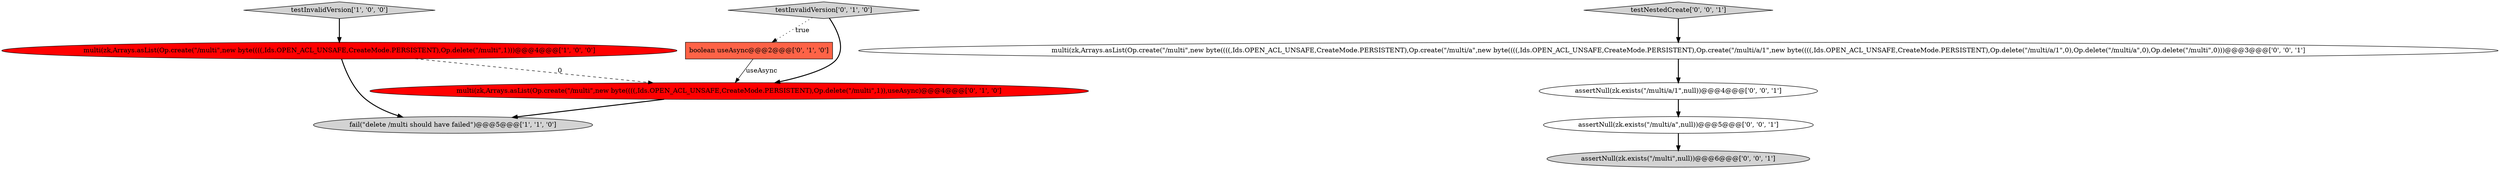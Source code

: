 digraph {
5 [style = filled, label = "multi(zk,Arrays.asList(Op.create(\"/multi\",new byte((((,Ids.OPEN_ACL_UNSAFE,CreateMode.PERSISTENT),Op.delete(\"/multi\",1)),useAsync)@@@4@@@['0', '1', '0']", fillcolor = red, shape = ellipse image = "AAA1AAABBB2BBB"];
1 [style = filled, label = "multi(zk,Arrays.asList(Op.create(\"/multi\",new byte((((,Ids.OPEN_ACL_UNSAFE,CreateMode.PERSISTENT),Op.delete(\"/multi\",1)))@@@4@@@['1', '0', '0']", fillcolor = red, shape = ellipse image = "AAA1AAABBB1BBB"];
8 [style = filled, label = "assertNull(zk.exists(\"/multi/a/1\",null))@@@4@@@['0', '0', '1']", fillcolor = white, shape = ellipse image = "AAA0AAABBB3BBB"];
7 [style = filled, label = "assertNull(zk.exists(\"/multi/a\",null))@@@5@@@['0', '0', '1']", fillcolor = white, shape = ellipse image = "AAA0AAABBB3BBB"];
3 [style = filled, label = "testInvalidVersion['0', '1', '0']", fillcolor = lightgray, shape = diamond image = "AAA0AAABBB2BBB"];
10 [style = filled, label = "testNestedCreate['0', '0', '1']", fillcolor = lightgray, shape = diamond image = "AAA0AAABBB3BBB"];
4 [style = filled, label = "boolean useAsync@@@2@@@['0', '1', '0']", fillcolor = tomato, shape = box image = "AAA1AAABBB2BBB"];
0 [style = filled, label = "fail(\"delete /multi should have failed\")@@@5@@@['1', '1', '0']", fillcolor = lightgray, shape = ellipse image = "AAA0AAABBB1BBB"];
2 [style = filled, label = "testInvalidVersion['1', '0', '0']", fillcolor = lightgray, shape = diamond image = "AAA0AAABBB1BBB"];
6 [style = filled, label = "assertNull(zk.exists(\"/multi\",null))@@@6@@@['0', '0', '1']", fillcolor = lightgray, shape = ellipse image = "AAA0AAABBB3BBB"];
9 [style = filled, label = "multi(zk,Arrays.asList(Op.create(\"/multi\",new byte((((,Ids.OPEN_ACL_UNSAFE,CreateMode.PERSISTENT),Op.create(\"/multi/a\",new byte((((,Ids.OPEN_ACL_UNSAFE,CreateMode.PERSISTENT),Op.create(\"/multi/a/1\",new byte((((,Ids.OPEN_ACL_UNSAFE,CreateMode.PERSISTENT),Op.delete(\"/multi/a/1\",0),Op.delete(\"/multi/a\",0),Op.delete(\"/multi\",0)))@@@3@@@['0', '0', '1']", fillcolor = white, shape = ellipse image = "AAA0AAABBB3BBB"];
3->4 [style = dotted, label="true"];
3->5 [style = bold, label=""];
10->9 [style = bold, label=""];
7->6 [style = bold, label=""];
1->0 [style = bold, label=""];
1->5 [style = dashed, label="0"];
5->0 [style = bold, label=""];
9->8 [style = bold, label=""];
2->1 [style = bold, label=""];
8->7 [style = bold, label=""];
4->5 [style = solid, label="useAsync"];
}
